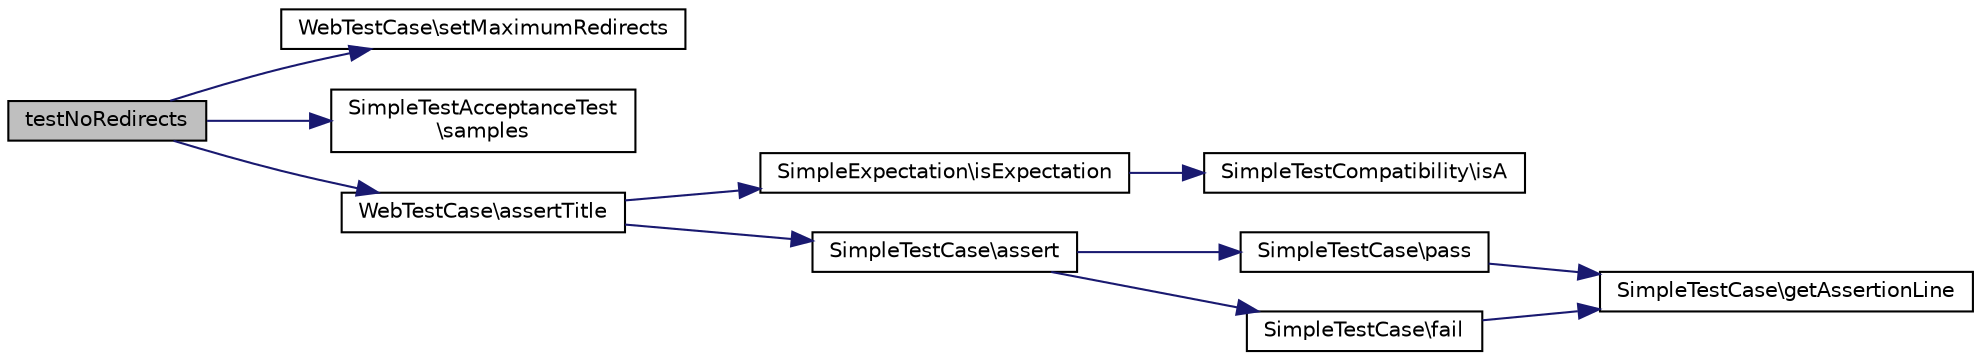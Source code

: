 digraph "testNoRedirects"
{
  edge [fontname="Helvetica",fontsize="10",labelfontname="Helvetica",labelfontsize="10"];
  node [fontname="Helvetica",fontsize="10",shape=record];
  rankdir="LR";
  Node1 [label="testNoRedirects",height=0.2,width=0.4,color="black", fillcolor="grey75", style="filled" fontcolor="black"];
  Node1 -> Node2 [color="midnightblue",fontsize="10",style="solid",fontname="Helvetica"];
  Node2 [label="WebTestCase\\setMaximumRedirects",height=0.2,width=0.4,color="black", fillcolor="white", style="filled",URL="$class_web_test_case.html#a6b966522acf2cec24b77ece14b9201b9"];
  Node1 -> Node3 [color="midnightblue",fontsize="10",style="solid",fontname="Helvetica"];
  Node3 [label="SimpleTestAcceptanceTest\l\\samples",height=0.2,width=0.4,color="black", fillcolor="white", style="filled",URL="$class_simple_test_acceptance_test.html#a604600d230bc5151ced41b3fa7291aff"];
  Node1 -> Node4 [color="midnightblue",fontsize="10",style="solid",fontname="Helvetica"];
  Node4 [label="WebTestCase\\assertTitle",height=0.2,width=0.4,color="black", fillcolor="white", style="filled",URL="$class_web_test_case.html#a4e9e97c74d4b5c1fad158a0a4688dad2"];
  Node4 -> Node5 [color="midnightblue",fontsize="10",style="solid",fontname="Helvetica"];
  Node5 [label="SimpleExpectation\\isExpectation",height=0.2,width=0.4,color="black", fillcolor="white", style="filled",URL="$class_simple_expectation.html#a1d5c795d731ea1d131960009116ef87e"];
  Node5 -> Node6 [color="midnightblue",fontsize="10",style="solid",fontname="Helvetica"];
  Node6 [label="SimpleTestCompatibility\\isA",height=0.2,width=0.4,color="black", fillcolor="white", style="filled",URL="$class_simple_test_compatibility.html#a89339a52a329ae34fbb05260963b066b"];
  Node4 -> Node7 [color="midnightblue",fontsize="10",style="solid",fontname="Helvetica"];
  Node7 [label="SimpleTestCase\\assert",height=0.2,width=0.4,color="black", fillcolor="white", style="filled",URL="$class_simple_test_case.html#a9be3866087958c52771a4eb0921a80f8"];
  Node7 -> Node8 [color="midnightblue",fontsize="10",style="solid",fontname="Helvetica"];
  Node8 [label="SimpleTestCase\\pass",height=0.2,width=0.4,color="black", fillcolor="white", style="filled",URL="$class_simple_test_case.html#a413ec6a28c017c7f5c08af552930a023"];
  Node8 -> Node9 [color="midnightblue",fontsize="10",style="solid",fontname="Helvetica"];
  Node9 [label="SimpleTestCase\\getAssertionLine",height=0.2,width=0.4,color="black", fillcolor="white", style="filled",URL="$class_simple_test_case.html#a4389a897171547fc4545f56a75bf0c9f"];
  Node7 -> Node10 [color="midnightblue",fontsize="10",style="solid",fontname="Helvetica"];
  Node10 [label="SimpleTestCase\\fail",height=0.2,width=0.4,color="black", fillcolor="white", style="filled",URL="$class_simple_test_case.html#a74070e976d1372da2111be1c059c6ce3"];
  Node10 -> Node9 [color="midnightblue",fontsize="10",style="solid",fontname="Helvetica"];
}
